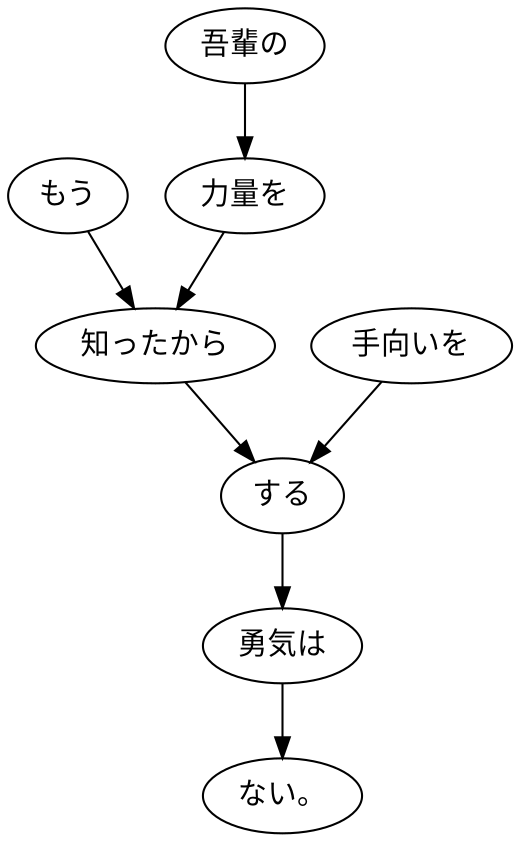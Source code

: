 digraph graph3988 {
	node0 [label="もう"];
	node1 [label="吾輩の"];
	node2 [label="力量を"];
	node3 [label="知ったから"];
	node4 [label="手向いを"];
	node5 [label="する"];
	node6 [label="勇気は"];
	node7 [label="ない。"];
	node0 -> node3;
	node1 -> node2;
	node2 -> node3;
	node3 -> node5;
	node4 -> node5;
	node5 -> node6;
	node6 -> node7;
}
